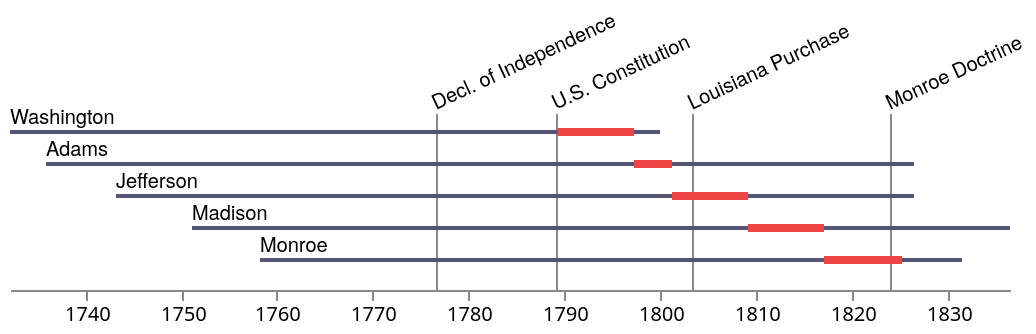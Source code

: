 {
  "$schema": "https://vega.github.io/schema/vega/v3.1.json",
  "width": 500,
  "height": 80,
  "padding": 5,

  "data": [
    {
      "name": "people",
      "values": [
        {
          "label": "Washington",
          "born": -7506057600000,
          "died": -5366196000000,
          "enter": -5701424400000,
          "leave": -5453884800000
        },
        {
          "label": "Adams",
          "born": -7389766800000,
          "died": -4528285200000,
          "enter": -5453884800000,
          "leave": -5327740800000
        },
        {
          "label": "Jefferson",
          "born": -7154586000000,
          "died": -4528285200000,
          "enter": -5327740800000,
          "leave": -5075280000000
        },
        {
          "label": "Madison",
          "born": -6904544400000,
          "died": -4213184400000,
          "enter": -5075280000000,
          "leave": -4822819200000
        },
        {
          "label": "Monroe",
          "born": -6679904400000,
          "died": -4370518800000,
          "enter": -4822819200000,
          "leave": -4570358400000
        }
      ]
    },
    {
      "name": "events",
      "format": {"type":"json", "parse":{"when":"date"}},
      "values": [
        { "name":"Decl. of Independence", "when":"July 4, 1776" },
        { "name":"U.S. Constitution",     "when":"3/4/1789" },
        { "name":"Louisiana Purchase",    "when":"April 30, 1803" },
        { "name":"Monroe Doctrine",       "when":"Dec 2, 1823" }
      ]
    }
  ],

  "scales": [
    {
      "name": "yscale",
      "type": "band",
      "range": [0, {"signal": "height"}],
      "domain": {"data": "people", "field": "label"}
    },
    {
      "name": "xscale",
      "type": "time",
      "range": "width",
      "round": true,
      "domain": {"data": "people", "fields": ["born", "died"]}
    }
  ],

  "axes": [
    {"orient": "bottom", "scale": "xscale"}
  ],

  "marks": [
    {
      "type": "text",
      "from": {"data": "events"},
      "encode": {
        "enter": {
          "x": {"scale": "xscale", "field": "when"},
          "y": {"value": -10},
          "angle": {"value": -25},
          "fill": {"value": "#000"},
          "text": {"field": "name"},
          "font": {"value": "Helvetica Neue"},
          "fontSize": {"value": 10}
        }
      }
    },
    {
      "type": "rect",
      "from": {"data": "events"},
      "encode": {
        "enter": {
          "x": {"scale": "xscale", "field": "when"},
          "y": {"value": -8},
          "width": {"value": 1},
          "height": {"field": {"group": "height"}, "offset": 8},
          "fill": {"value": "#888"}
        }
      }
    },
    {
      "type": "text",
      "from": {"data": "people"},
      "encode": {
        "enter": {
          "x": {"scale": "xscale", "field": "born"},
          "y": {"scale": "yscale", "field": "label", "offset": -3},
          "fill": {"value": "#000"},
          "text": {"field": "label"},
          "font": {"value": "Helvetica Neue"},
          "fontSize": {"value": 10}
        }
      }
    },
    {
      "type": "rect",
      "from": {"data": "people"},
      "encode": {
        "enter": {
          "x": {"scale": "xscale", "field": "born"},
          "x2": {"scale": "xscale", "field": "died"},
          "y": {"scale": "yscale", "field": "label"},
          "height": {"value": 2},
          "fill": {"value": "#557"}
        }
      }
    },
    {
      "type": "rect",
      "from": {"data": "people"},
      "encode": {
        "enter": {
          "x": {"scale": "xscale", "field": "enter"},
          "x2": {"scale": "xscale", "field": "leave"},
          "y": {"scale": "yscale", "field": "label", "offset":-1},
          "height": {"value": 4},
          "fill": {"value": "#e44"}
        }
      }
    }
  ]
}
